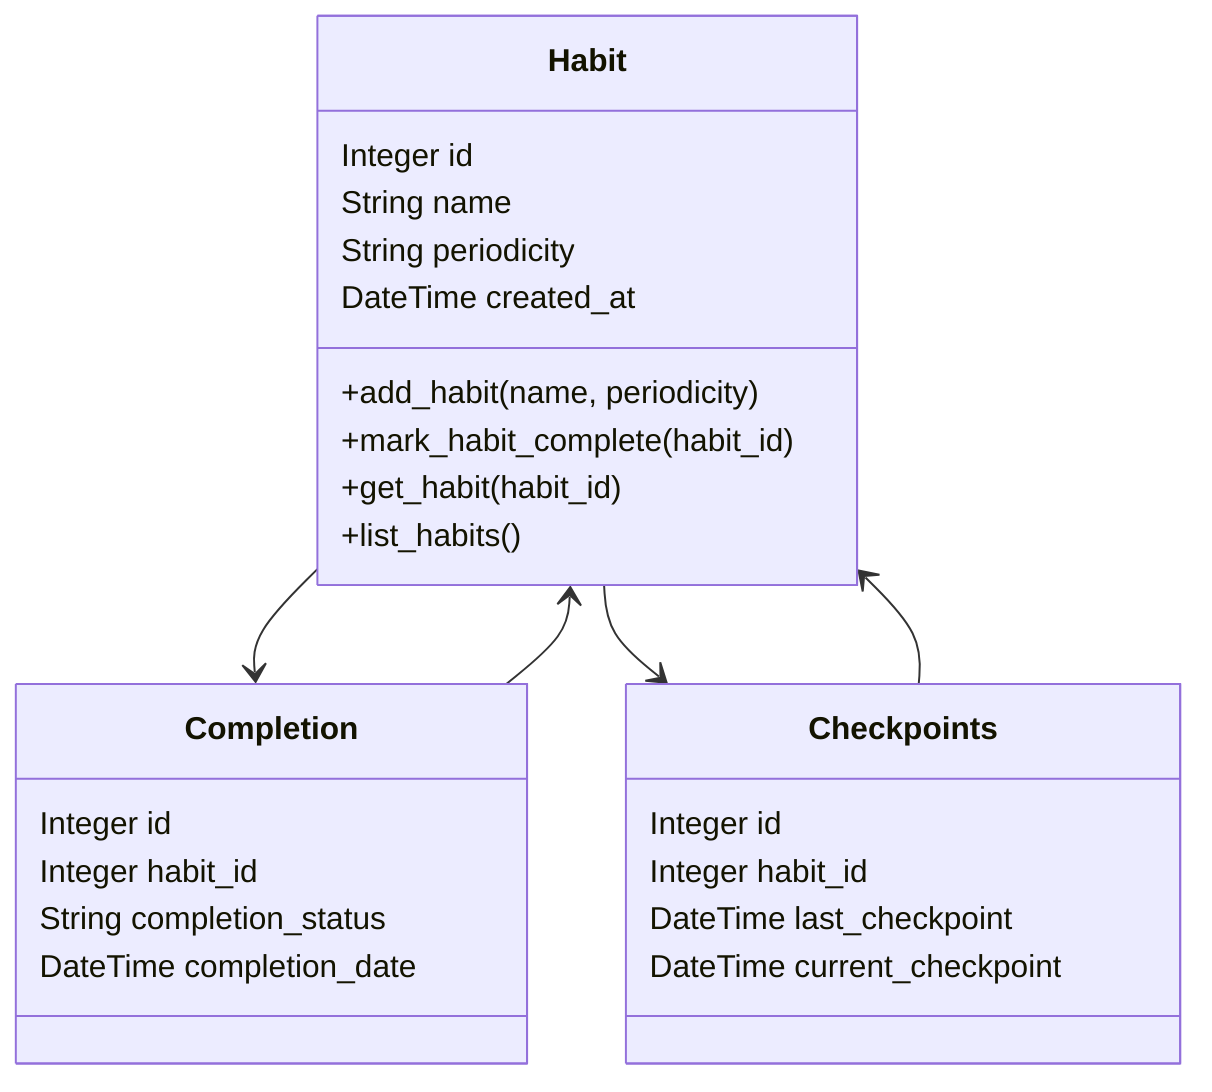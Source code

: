 classDiagram
    class Habit {
        Integer id
        String name
        String periodicity
        DateTime created_at
        +add_habit(name, periodicity)
        +mark_habit_complete(habit_id)
        +get_habit(habit_id)
        +list_habits()
    }

    class Completion {
        Integer id
        Integer habit_id
        String completion_status
        DateTime completion_date
    }

    class Checkpoints {
        Integer id
        Integer habit_id
        DateTime last_checkpoint
        DateTime current_checkpoint
    }

    Habit --> Completion
    Habit --> Checkpoints
    Completion --> Habit
    Checkpoints --> Habit